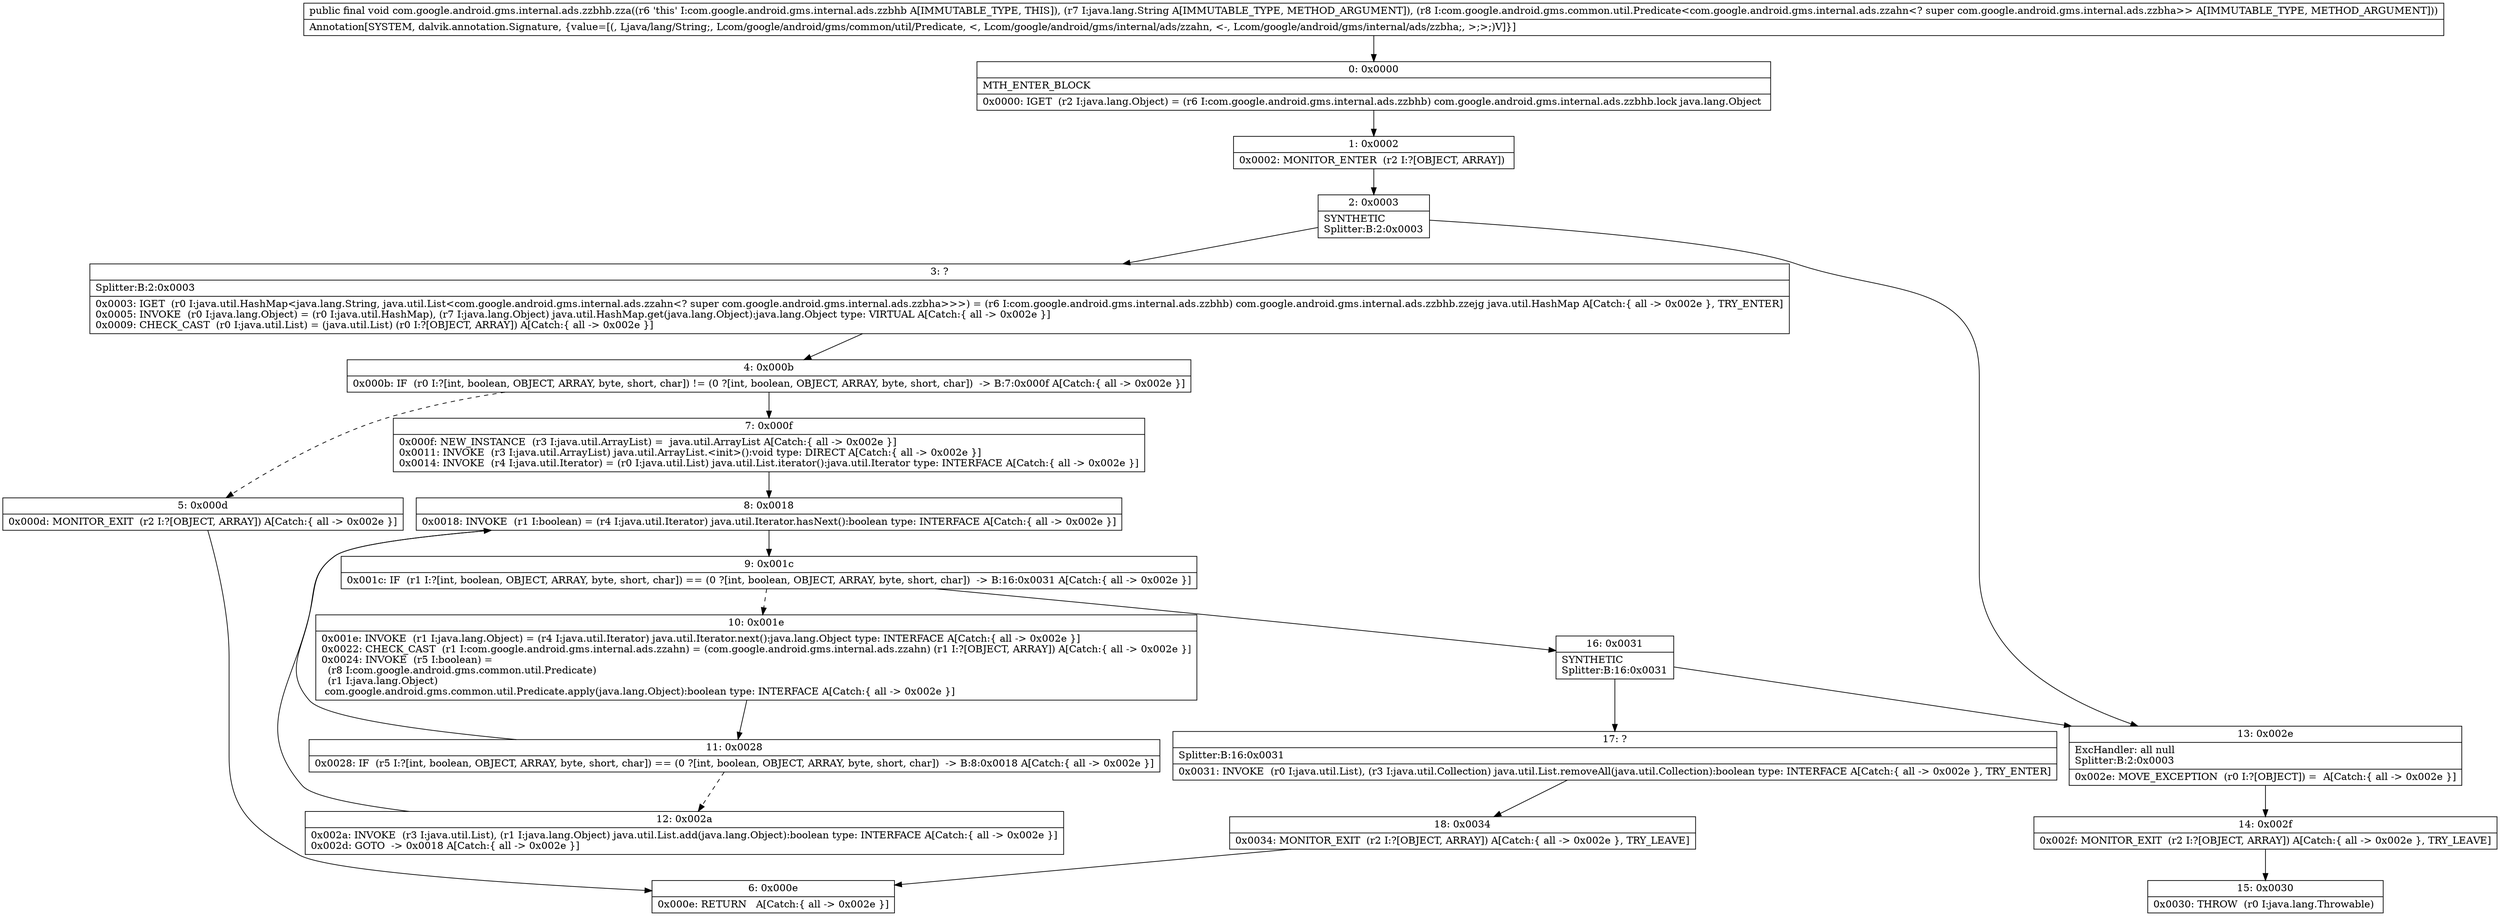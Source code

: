 digraph "CFG forcom.google.android.gms.internal.ads.zzbhb.zza(Ljava\/lang\/String;Lcom\/google\/android\/gms\/common\/util\/Predicate;)V" {
Node_0 [shape=record,label="{0\:\ 0x0000|MTH_ENTER_BLOCK\l|0x0000: IGET  (r2 I:java.lang.Object) = (r6 I:com.google.android.gms.internal.ads.zzbhb) com.google.android.gms.internal.ads.zzbhb.lock java.lang.Object \l}"];
Node_1 [shape=record,label="{1\:\ 0x0002|0x0002: MONITOR_ENTER  (r2 I:?[OBJECT, ARRAY]) \l}"];
Node_2 [shape=record,label="{2\:\ 0x0003|SYNTHETIC\lSplitter:B:2:0x0003\l}"];
Node_3 [shape=record,label="{3\:\ ?|Splitter:B:2:0x0003\l|0x0003: IGET  (r0 I:java.util.HashMap\<java.lang.String, java.util.List\<com.google.android.gms.internal.ads.zzahn\<? super com.google.android.gms.internal.ads.zzbha\>\>\>) = (r6 I:com.google.android.gms.internal.ads.zzbhb) com.google.android.gms.internal.ads.zzbhb.zzejg java.util.HashMap A[Catch:\{ all \-\> 0x002e \}, TRY_ENTER]\l0x0005: INVOKE  (r0 I:java.lang.Object) = (r0 I:java.util.HashMap), (r7 I:java.lang.Object) java.util.HashMap.get(java.lang.Object):java.lang.Object type: VIRTUAL A[Catch:\{ all \-\> 0x002e \}]\l0x0009: CHECK_CAST  (r0 I:java.util.List) = (java.util.List) (r0 I:?[OBJECT, ARRAY]) A[Catch:\{ all \-\> 0x002e \}]\l}"];
Node_4 [shape=record,label="{4\:\ 0x000b|0x000b: IF  (r0 I:?[int, boolean, OBJECT, ARRAY, byte, short, char]) != (0 ?[int, boolean, OBJECT, ARRAY, byte, short, char])  \-\> B:7:0x000f A[Catch:\{ all \-\> 0x002e \}]\l}"];
Node_5 [shape=record,label="{5\:\ 0x000d|0x000d: MONITOR_EXIT  (r2 I:?[OBJECT, ARRAY]) A[Catch:\{ all \-\> 0x002e \}]\l}"];
Node_6 [shape=record,label="{6\:\ 0x000e|0x000e: RETURN   A[Catch:\{ all \-\> 0x002e \}]\l}"];
Node_7 [shape=record,label="{7\:\ 0x000f|0x000f: NEW_INSTANCE  (r3 I:java.util.ArrayList) =  java.util.ArrayList A[Catch:\{ all \-\> 0x002e \}]\l0x0011: INVOKE  (r3 I:java.util.ArrayList) java.util.ArrayList.\<init\>():void type: DIRECT A[Catch:\{ all \-\> 0x002e \}]\l0x0014: INVOKE  (r4 I:java.util.Iterator) = (r0 I:java.util.List) java.util.List.iterator():java.util.Iterator type: INTERFACE A[Catch:\{ all \-\> 0x002e \}]\l}"];
Node_8 [shape=record,label="{8\:\ 0x0018|0x0018: INVOKE  (r1 I:boolean) = (r4 I:java.util.Iterator) java.util.Iterator.hasNext():boolean type: INTERFACE A[Catch:\{ all \-\> 0x002e \}]\l}"];
Node_9 [shape=record,label="{9\:\ 0x001c|0x001c: IF  (r1 I:?[int, boolean, OBJECT, ARRAY, byte, short, char]) == (0 ?[int, boolean, OBJECT, ARRAY, byte, short, char])  \-\> B:16:0x0031 A[Catch:\{ all \-\> 0x002e \}]\l}"];
Node_10 [shape=record,label="{10\:\ 0x001e|0x001e: INVOKE  (r1 I:java.lang.Object) = (r4 I:java.util.Iterator) java.util.Iterator.next():java.lang.Object type: INTERFACE A[Catch:\{ all \-\> 0x002e \}]\l0x0022: CHECK_CAST  (r1 I:com.google.android.gms.internal.ads.zzahn) = (com.google.android.gms.internal.ads.zzahn) (r1 I:?[OBJECT, ARRAY]) A[Catch:\{ all \-\> 0x002e \}]\l0x0024: INVOKE  (r5 I:boolean) = \l  (r8 I:com.google.android.gms.common.util.Predicate)\l  (r1 I:java.lang.Object)\l com.google.android.gms.common.util.Predicate.apply(java.lang.Object):boolean type: INTERFACE A[Catch:\{ all \-\> 0x002e \}]\l}"];
Node_11 [shape=record,label="{11\:\ 0x0028|0x0028: IF  (r5 I:?[int, boolean, OBJECT, ARRAY, byte, short, char]) == (0 ?[int, boolean, OBJECT, ARRAY, byte, short, char])  \-\> B:8:0x0018 A[Catch:\{ all \-\> 0x002e \}]\l}"];
Node_12 [shape=record,label="{12\:\ 0x002a|0x002a: INVOKE  (r3 I:java.util.List), (r1 I:java.lang.Object) java.util.List.add(java.lang.Object):boolean type: INTERFACE A[Catch:\{ all \-\> 0x002e \}]\l0x002d: GOTO  \-\> 0x0018 A[Catch:\{ all \-\> 0x002e \}]\l}"];
Node_13 [shape=record,label="{13\:\ 0x002e|ExcHandler: all null\lSplitter:B:2:0x0003\l|0x002e: MOVE_EXCEPTION  (r0 I:?[OBJECT]) =  A[Catch:\{ all \-\> 0x002e \}]\l}"];
Node_14 [shape=record,label="{14\:\ 0x002f|0x002f: MONITOR_EXIT  (r2 I:?[OBJECT, ARRAY]) A[Catch:\{ all \-\> 0x002e \}, TRY_LEAVE]\l}"];
Node_15 [shape=record,label="{15\:\ 0x0030|0x0030: THROW  (r0 I:java.lang.Throwable) \l}"];
Node_16 [shape=record,label="{16\:\ 0x0031|SYNTHETIC\lSplitter:B:16:0x0031\l}"];
Node_17 [shape=record,label="{17\:\ ?|Splitter:B:16:0x0031\l|0x0031: INVOKE  (r0 I:java.util.List), (r3 I:java.util.Collection) java.util.List.removeAll(java.util.Collection):boolean type: INTERFACE A[Catch:\{ all \-\> 0x002e \}, TRY_ENTER]\l}"];
Node_18 [shape=record,label="{18\:\ 0x0034|0x0034: MONITOR_EXIT  (r2 I:?[OBJECT, ARRAY]) A[Catch:\{ all \-\> 0x002e \}, TRY_LEAVE]\l}"];
MethodNode[shape=record,label="{public final void com.google.android.gms.internal.ads.zzbhb.zza((r6 'this' I:com.google.android.gms.internal.ads.zzbhb A[IMMUTABLE_TYPE, THIS]), (r7 I:java.lang.String A[IMMUTABLE_TYPE, METHOD_ARGUMENT]), (r8 I:com.google.android.gms.common.util.Predicate\<com.google.android.gms.internal.ads.zzahn\<? super com.google.android.gms.internal.ads.zzbha\>\> A[IMMUTABLE_TYPE, METHOD_ARGUMENT]))  | Annotation[SYSTEM, dalvik.annotation.Signature, \{value=[(, Ljava\/lang\/String;, Lcom\/google\/android\/gms\/common\/util\/Predicate, \<, Lcom\/google\/android\/gms\/internal\/ads\/zzahn, \<\-, Lcom\/google\/android\/gms\/internal\/ads\/zzbha;, \>;\>;)V]\}]\l}"];
MethodNode -> Node_0;
Node_0 -> Node_1;
Node_1 -> Node_2;
Node_2 -> Node_3;
Node_2 -> Node_13;
Node_3 -> Node_4;
Node_4 -> Node_5[style=dashed];
Node_4 -> Node_7;
Node_5 -> Node_6;
Node_7 -> Node_8;
Node_8 -> Node_9;
Node_9 -> Node_10[style=dashed];
Node_9 -> Node_16;
Node_10 -> Node_11;
Node_11 -> Node_8;
Node_11 -> Node_12[style=dashed];
Node_12 -> Node_8;
Node_13 -> Node_14;
Node_14 -> Node_15;
Node_16 -> Node_17;
Node_16 -> Node_13;
Node_17 -> Node_18;
Node_18 -> Node_6;
}


